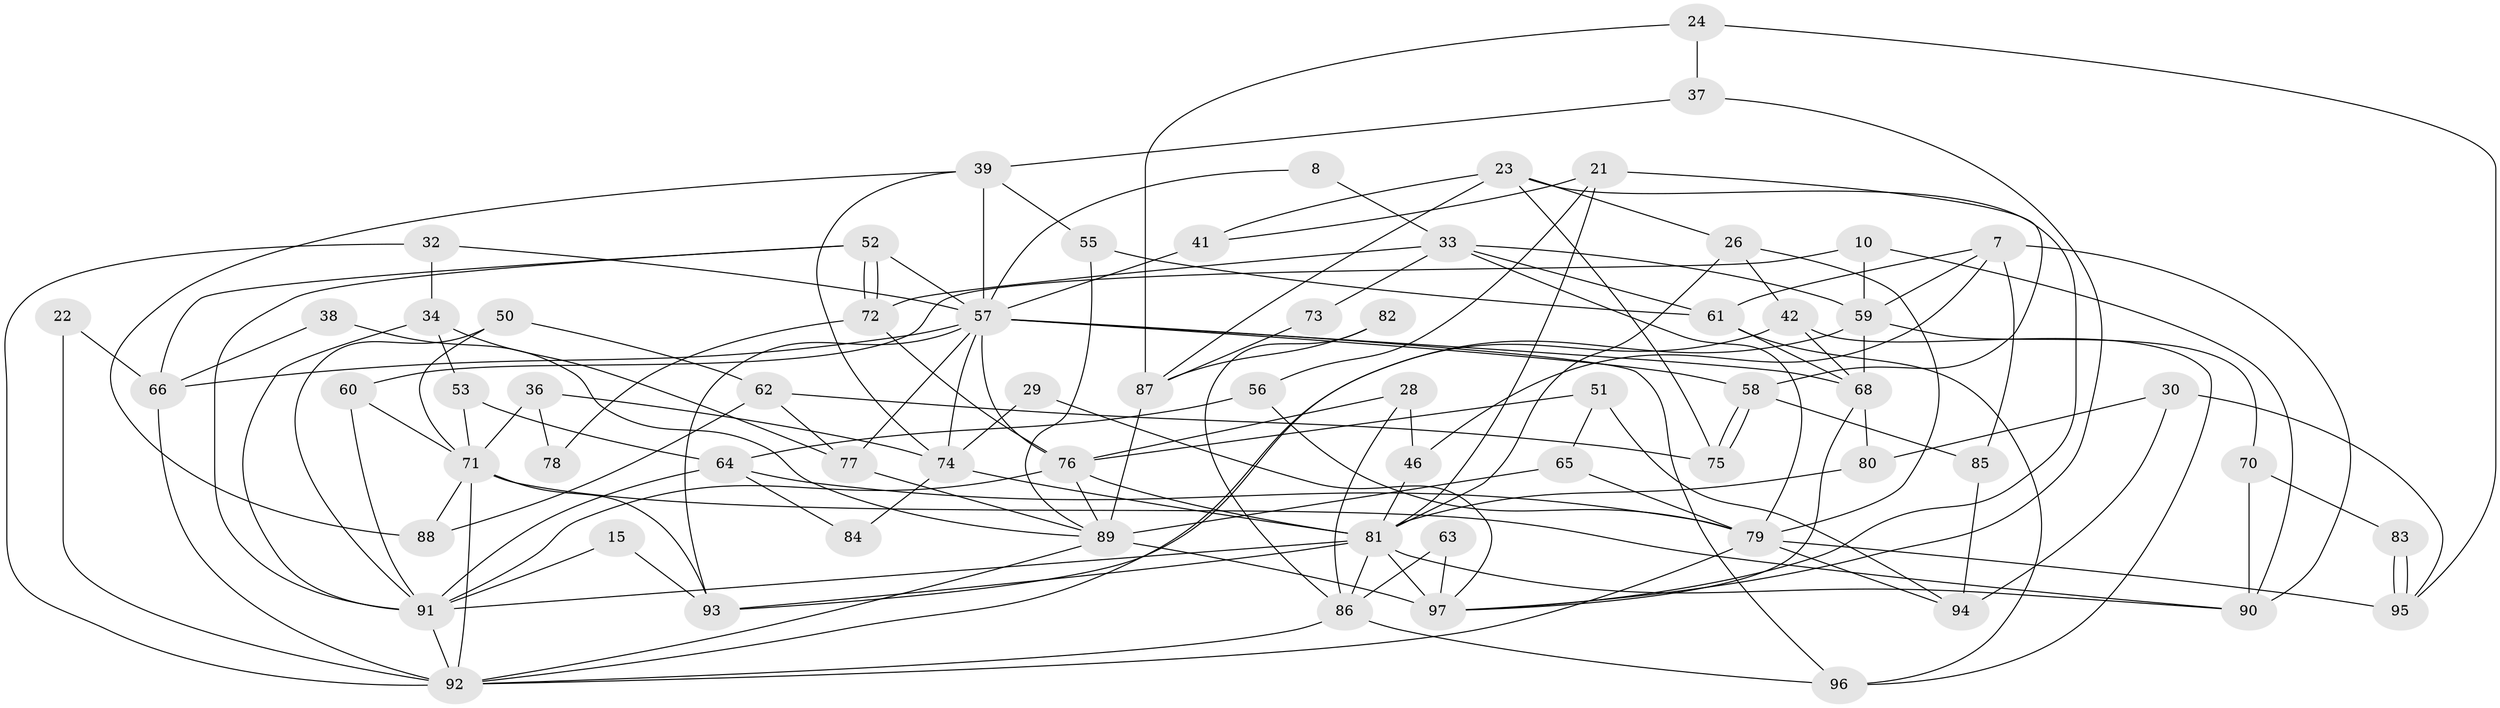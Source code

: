 // original degree distribution, {4: 0.21649484536082475, 3: 0.30927835051546393, 6: 0.14432989690721648, 5: 0.13402061855670103, 2: 0.14432989690721648, 7: 0.030927835051546393, 8: 0.020618556701030927}
// Generated by graph-tools (version 1.1) at 2025/53/03/04/25 21:53:06]
// undirected, 67 vertices, 147 edges
graph export_dot {
graph [start="1"]
  node [color=gray90,style=filled];
  7;
  8;
  10;
  15;
  21;
  22;
  23;
  24;
  26;
  28;
  29;
  30;
  32;
  33 [super="+12"];
  34;
  36;
  37;
  38;
  39;
  41;
  42;
  46;
  50;
  51;
  52;
  53;
  55;
  56;
  57 [super="+6+54+45"];
  58;
  59 [super="+43"];
  60;
  61;
  62;
  63;
  64 [super="+9"];
  65;
  66 [super="+49+27"];
  68 [super="+25"];
  70;
  71;
  72;
  73;
  74;
  75;
  76 [super="+47"];
  77;
  78;
  79 [super="+19"];
  80;
  81 [super="+40+16+44+67"];
  82;
  83;
  84;
  85;
  86 [super="+48"];
  87 [super="+20"];
  88 [super="+14"];
  89 [super="+17"];
  90;
  91 [super="+11+31"];
  92 [super="+4+35"];
  93;
  94;
  95;
  96;
  97 [super="+69"];
  7 -- 59;
  7 -- 61;
  7 -- 46;
  7 -- 85;
  7 -- 90;
  8 -- 33;
  8 -- 57;
  10 -- 60;
  10 -- 90;
  10 -- 59;
  15 -- 93;
  15 -- 91;
  21 -- 58;
  21 -- 41;
  21 -- 56;
  21 -- 81;
  22 -- 66;
  22 -- 92 [weight=2];
  23 -- 97;
  23 -- 75;
  23 -- 26;
  23 -- 41;
  23 -- 87;
  24 -- 95;
  24 -- 37;
  24 -- 87;
  26 -- 42;
  26 -- 81;
  26 -- 79;
  28 -- 46;
  28 -- 86;
  28 -- 76;
  29 -- 74;
  29 -- 97;
  30 -- 94;
  30 -- 80;
  30 -- 95;
  32 -- 92;
  32 -- 57;
  32 -- 34;
  33 -- 79 [weight=2];
  33 -- 61 [weight=2];
  33 -- 73;
  33 -- 59;
  33 -- 72;
  34 -- 53;
  34 -- 77;
  34 -- 91;
  36 -- 71;
  36 -- 74;
  36 -- 78;
  37 -- 39;
  37 -- 97;
  38 -- 89;
  38 -- 66;
  39 -- 55;
  39 -- 74;
  39 -- 88;
  39 -- 57;
  41 -- 57;
  42 -- 96;
  42 -- 68;
  42 -- 92;
  46 -- 81;
  50 -- 71;
  50 -- 62;
  50 -- 91;
  51 -- 65;
  51 -- 94;
  51 -- 76;
  52 -- 72;
  52 -- 72;
  52 -- 66 [weight=2];
  52 -- 91;
  52 -- 57;
  53 -- 71;
  53 -- 64;
  55 -- 61;
  55 -- 89;
  56 -- 64;
  56 -- 79;
  57 -- 96;
  57 -- 93;
  57 -- 74;
  57 -- 77;
  57 -- 76 [weight=2];
  57 -- 68;
  57 -- 58;
  57 -- 66 [weight=2];
  58 -- 75;
  58 -- 75;
  58 -- 85;
  59 -- 70;
  59 -- 93;
  59 -- 68 [weight=2];
  60 -- 91;
  60 -- 71;
  61 -- 68;
  61 -- 96;
  62 -- 77;
  62 -- 75;
  62 -- 88;
  63 -- 86;
  63 -- 97;
  64 -- 79;
  64 -- 84;
  64 -- 91;
  65 -- 89;
  65 -- 79;
  66 -- 92;
  68 -- 97;
  68 -- 80;
  70 -- 90;
  70 -- 83;
  71 -- 90;
  71 -- 93;
  71 -- 88;
  71 -- 92;
  72 -- 78;
  72 -- 76;
  73 -- 87;
  74 -- 81 [weight=3];
  74 -- 84;
  76 -- 91 [weight=2];
  76 -- 89;
  76 -- 81;
  77 -- 89;
  79 -- 95;
  79 -- 92;
  79 -- 94;
  80 -- 81;
  81 -- 97 [weight=3];
  81 -- 90;
  81 -- 86 [weight=2];
  81 -- 91;
  81 -- 93;
  82 -- 86;
  82 -- 87;
  83 -- 95;
  83 -- 95;
  85 -- 94;
  86 -- 96;
  86 -- 92 [weight=2];
  87 -- 89 [weight=2];
  89 -- 97 [weight=2];
  89 -- 92;
  91 -- 92 [weight=2];
}
